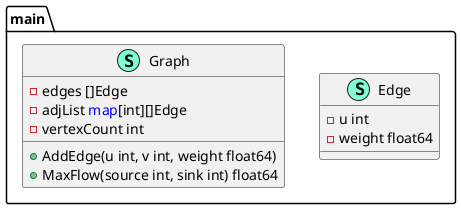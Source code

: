 @startuml
namespace main {
    class Edge << (S,Aquamarine) >> {
        - u int
        - weight float64

    }
    class Graph << (S,Aquamarine) >> {
        - edges []Edge
        - adjList <font color=blue>map</font>[int][]Edge
        - vertexCount int

        + AddEdge(u int, v int, weight float64) 
        + MaxFlow(source int, sink int) float64

    }
}


@enduml
